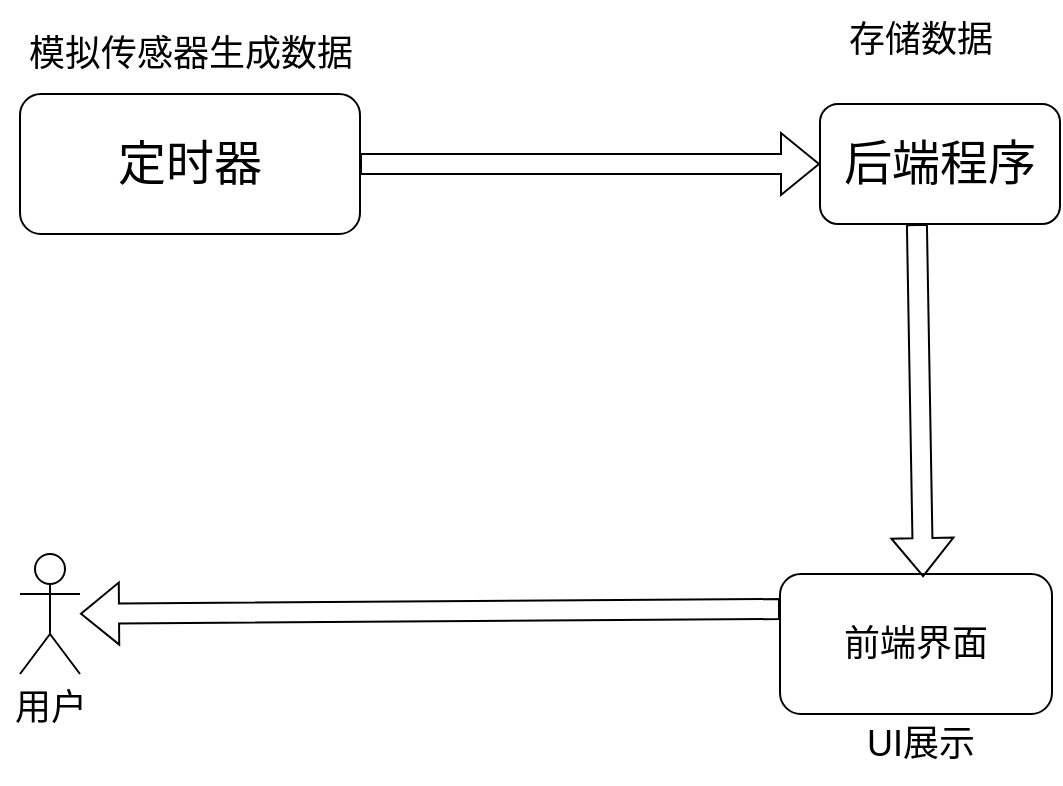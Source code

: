 <mxfile version="24.4.10" type="github">
  <diagram name="第 1 页" id="VdLKuIGX98jG5m8m3szj">
    <mxGraphModel dx="1221" dy="620" grid="1" gridSize="10" guides="1" tooltips="1" connect="1" arrows="1" fold="1" page="1" pageScale="1" pageWidth="827" pageHeight="1169" math="0" shadow="0">
      <root>
        <mxCell id="0" />
        <mxCell id="1" parent="0" />
        <mxCell id="BPb8ETnvKyTtdN2TIiUm-1" value="&lt;span style=&quot;white-space: nowrap;&quot;&gt;&lt;font style=&quot;font-size: 24px;&quot;&gt;定时器&lt;/font&gt;&lt;/span&gt;" style="rounded=1;whiteSpace=wrap;html=1;" vertex="1" parent="1">
          <mxGeometry x="80" y="260" width="170" height="70" as="geometry" />
        </mxCell>
        <mxCell id="BPb8ETnvKyTtdN2TIiUm-3" value="&lt;font style=&quot;font-size: 24px;&quot;&gt;后端程序&lt;/font&gt;" style="rounded=1;whiteSpace=wrap;html=1;" vertex="1" parent="1">
          <mxGeometry x="480" y="265" width="120" height="60" as="geometry" />
        </mxCell>
        <mxCell id="BPb8ETnvKyTtdN2TIiUm-4" value="&lt;font style=&quot;font-size: 18px;&quot;&gt;前端界面&lt;/font&gt;" style="rounded=1;whiteSpace=wrap;html=1;" vertex="1" parent="1">
          <mxGeometry x="460" y="500" width="136" height="70" as="geometry" />
        </mxCell>
        <mxCell id="BPb8ETnvKyTtdN2TIiUm-5" value="" style="shape=flexArrow;endArrow=classic;html=1;rounded=0;exitX=1;exitY=0.5;exitDx=0;exitDy=0;entryX=0;entryY=0.5;entryDx=0;entryDy=0;" edge="1" parent="1" source="BPb8ETnvKyTtdN2TIiUm-1" target="BPb8ETnvKyTtdN2TIiUm-3">
          <mxGeometry width="50" height="50" relative="1" as="geometry">
            <mxPoint x="390" y="340" as="sourcePoint" />
            <mxPoint x="440" y="290" as="targetPoint" />
          </mxGeometry>
        </mxCell>
        <mxCell id="BPb8ETnvKyTtdN2TIiUm-6" value="&lt;font style=&quot;font-size: 18px;&quot;&gt;模拟传感器生成数据&lt;/font&gt;" style="text;html=1;align=center;verticalAlign=middle;resizable=0;points=[];autosize=1;strokeColor=none;fillColor=none;" vertex="1" parent="1">
          <mxGeometry x="70" y="220" width="190" height="40" as="geometry" />
        </mxCell>
        <mxCell id="BPb8ETnvKyTtdN2TIiUm-7" value="" style="shape=flexArrow;endArrow=classic;html=1;rounded=0;exitX=0.369;exitY=0.974;exitDx=0;exitDy=0;exitPerimeter=0;" edge="1" parent="1">
          <mxGeometry width="50" height="50" relative="1" as="geometry">
            <mxPoint x="528.45" y="325.0" as="sourcePoint" />
            <mxPoint x="531.555" y="501.56" as="targetPoint" />
          </mxGeometry>
        </mxCell>
        <mxCell id="BPb8ETnvKyTtdN2TIiUm-8" value="&lt;font style=&quot;font-size: 18px;&quot;&gt;存储数据&lt;/font&gt;" style="text;html=1;align=center;verticalAlign=middle;resizable=0;points=[];autosize=1;strokeColor=none;fillColor=none;" vertex="1" parent="1">
          <mxGeometry x="480" y="213" width="100" height="40" as="geometry" />
        </mxCell>
        <mxCell id="BPb8ETnvKyTtdN2TIiUm-9" value="&lt;font style=&quot;font-size: 18px;&quot;&gt;用户&lt;/font&gt;" style="shape=umlActor;verticalLabelPosition=bottom;verticalAlign=top;html=1;outlineConnect=0;" vertex="1" parent="1">
          <mxGeometry x="80" y="490" width="30" height="60" as="geometry" />
        </mxCell>
        <mxCell id="BPb8ETnvKyTtdN2TIiUm-11" value="" style="shape=flexArrow;endArrow=classic;html=1;rounded=0;exitX=0;exitY=0.25;exitDx=0;exitDy=0;" edge="1" parent="1" source="BPb8ETnvKyTtdN2TIiUm-4" target="BPb8ETnvKyTtdN2TIiUm-9">
          <mxGeometry width="50" height="50" relative="1" as="geometry">
            <mxPoint x="390" y="440" as="sourcePoint" />
            <mxPoint x="440" y="390" as="targetPoint" />
          </mxGeometry>
        </mxCell>
        <mxCell id="BPb8ETnvKyTtdN2TIiUm-12" value="&lt;font style=&quot;font-size: 18px;&quot;&gt;UI展示&lt;/font&gt;" style="text;html=1;align=center;verticalAlign=middle;resizable=0;points=[];autosize=1;strokeColor=none;fillColor=none;" vertex="1" parent="1">
          <mxGeometry x="490" y="565" width="80" height="40" as="geometry" />
        </mxCell>
      </root>
    </mxGraphModel>
  </diagram>
</mxfile>
